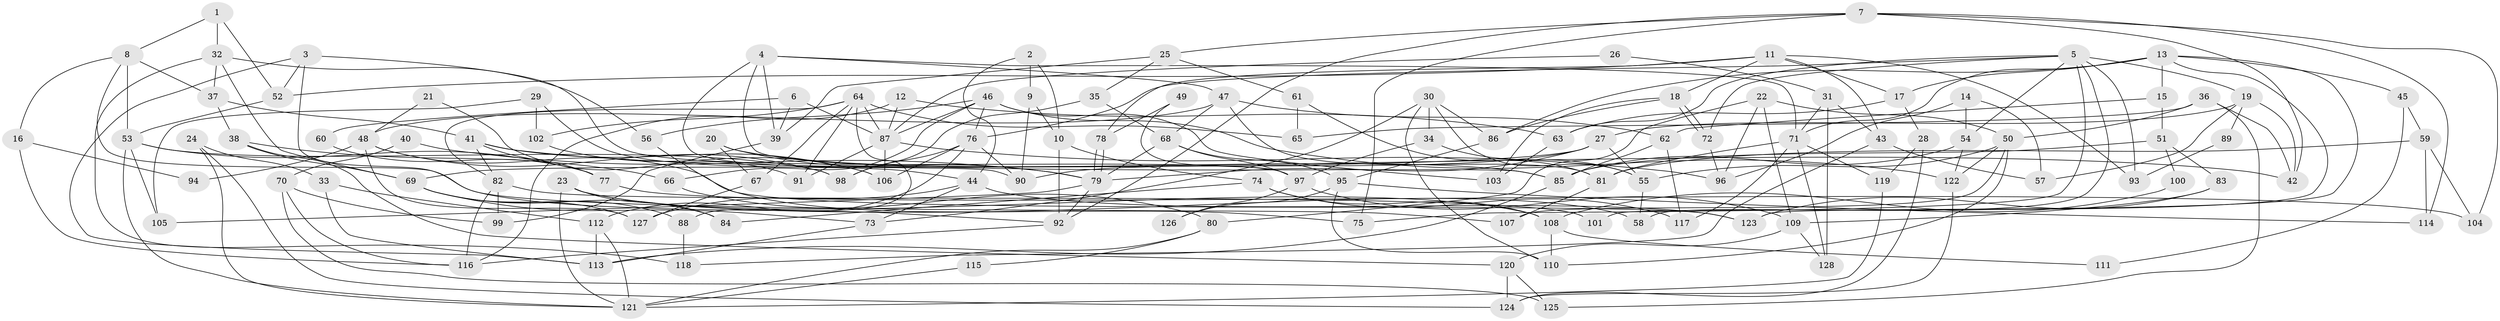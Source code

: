 // coarse degree distribution, {6: 0.10975609756097561, 2: 0.08536585365853659, 7: 0.15853658536585366, 10: 0.036585365853658534, 3: 0.24390243902439024, 5: 0.17073170731707318, 4: 0.12195121951219512, 9: 0.012195121951219513, 8: 0.06097560975609756}
// Generated by graph-tools (version 1.1) at 2025/24/03/03/25 07:24:04]
// undirected, 128 vertices, 256 edges
graph export_dot {
graph [start="1"]
  node [color=gray90,style=filled];
  1;
  2;
  3;
  4;
  5;
  6;
  7;
  8;
  9;
  10;
  11;
  12;
  13;
  14;
  15;
  16;
  17;
  18;
  19;
  20;
  21;
  22;
  23;
  24;
  25;
  26;
  27;
  28;
  29;
  30;
  31;
  32;
  33;
  34;
  35;
  36;
  37;
  38;
  39;
  40;
  41;
  42;
  43;
  44;
  45;
  46;
  47;
  48;
  49;
  50;
  51;
  52;
  53;
  54;
  55;
  56;
  57;
  58;
  59;
  60;
  61;
  62;
  63;
  64;
  65;
  66;
  67;
  68;
  69;
  70;
  71;
  72;
  73;
  74;
  75;
  76;
  77;
  78;
  79;
  80;
  81;
  82;
  83;
  84;
  85;
  86;
  87;
  88;
  89;
  90;
  91;
  92;
  93;
  94;
  95;
  96;
  97;
  98;
  99;
  100;
  101;
  102;
  103;
  104;
  105;
  106;
  107;
  108;
  109;
  110;
  111;
  112;
  113;
  114;
  115;
  116;
  117;
  118;
  119;
  120;
  121;
  122;
  123;
  124;
  125;
  126;
  127;
  128;
  1 -- 52;
  1 -- 32;
  1 -- 8;
  2 -- 10;
  2 -- 44;
  2 -- 9;
  3 -- 92;
  3 -- 97;
  3 -- 52;
  3 -- 113;
  4 -- 47;
  4 -- 90;
  4 -- 39;
  4 -- 71;
  4 -- 85;
  5 -- 19;
  5 -- 54;
  5 -- 58;
  5 -- 63;
  5 -- 72;
  5 -- 75;
  5 -- 76;
  5 -- 93;
  6 -- 87;
  6 -- 39;
  6 -- 60;
  7 -- 104;
  7 -- 92;
  7 -- 25;
  7 -- 42;
  7 -- 75;
  7 -- 114;
  8 -- 37;
  8 -- 16;
  8 -- 53;
  8 -- 107;
  9 -- 90;
  9 -- 10;
  10 -- 92;
  10 -- 74;
  11 -- 17;
  11 -- 52;
  11 -- 18;
  11 -- 43;
  11 -- 78;
  11 -- 93;
  12 -- 63;
  12 -- 87;
  12 -- 116;
  13 -- 86;
  13 -- 71;
  13 -- 15;
  13 -- 17;
  13 -- 45;
  13 -- 101;
  13 -- 123;
  14 -- 54;
  14 -- 57;
  14 -- 96;
  15 -- 62;
  15 -- 51;
  16 -- 116;
  16 -- 94;
  17 -- 63;
  17 -- 28;
  18 -- 72;
  18 -- 72;
  18 -- 86;
  18 -- 103;
  19 -- 42;
  19 -- 27;
  19 -- 57;
  19 -- 89;
  20 -- 67;
  20 -- 85;
  20 -- 79;
  21 -- 48;
  21 -- 91;
  22 -- 109;
  22 -- 96;
  22 -- 50;
  22 -- 80;
  23 -- 75;
  23 -- 121;
  23 -- 84;
  23 -- 108;
  24 -- 121;
  24 -- 33;
  24 -- 124;
  25 -- 35;
  25 -- 39;
  25 -- 61;
  26 -- 87;
  26 -- 31;
  27 -- 55;
  27 -- 79;
  27 -- 69;
  27 -- 90;
  28 -- 124;
  28 -- 119;
  29 -- 44;
  29 -- 102;
  29 -- 105;
  30 -- 110;
  30 -- 86;
  30 -- 34;
  30 -- 55;
  30 -- 73;
  31 -- 71;
  31 -- 128;
  31 -- 43;
  32 -- 69;
  32 -- 118;
  32 -- 37;
  32 -- 56;
  33 -- 112;
  33 -- 113;
  34 -- 55;
  34 -- 97;
  35 -- 68;
  35 -- 98;
  36 -- 42;
  36 -- 65;
  36 -- 50;
  36 -- 125;
  37 -- 38;
  37 -- 41;
  38 -- 69;
  38 -- 120;
  38 -- 66;
  39 -- 99;
  40 -- 79;
  40 -- 70;
  41 -- 106;
  41 -- 42;
  41 -- 77;
  41 -- 82;
  43 -- 57;
  43 -- 118;
  44 -- 127;
  44 -- 73;
  44 -- 123;
  45 -- 59;
  45 -- 111;
  46 -- 56;
  46 -- 66;
  46 -- 76;
  46 -- 87;
  46 -- 103;
  46 -- 122;
  47 -- 48;
  47 -- 81;
  47 -- 62;
  47 -- 68;
  48 -- 123;
  48 -- 98;
  48 -- 94;
  48 -- 127;
  49 -- 78;
  49 -- 97;
  50 -- 55;
  50 -- 107;
  50 -- 110;
  50 -- 122;
  51 -- 85;
  51 -- 83;
  51 -- 100;
  52 -- 53;
  53 -- 105;
  53 -- 77;
  53 -- 98;
  53 -- 121;
  54 -- 85;
  54 -- 122;
  55 -- 58;
  56 -- 58;
  59 -- 81;
  59 -- 114;
  59 -- 104;
  60 -- 77;
  61 -- 81;
  61 -- 65;
  62 -- 85;
  62 -- 117;
  63 -- 103;
  64 -- 82;
  64 -- 87;
  64 -- 65;
  64 -- 67;
  64 -- 88;
  64 -- 91;
  64 -- 102;
  66 -- 80;
  67 -- 127;
  68 -- 79;
  68 -- 95;
  68 -- 97;
  69 -- 84;
  69 -- 73;
  69 -- 88;
  69 -- 127;
  70 -- 125;
  70 -- 116;
  70 -- 99;
  71 -- 119;
  71 -- 81;
  71 -- 117;
  71 -- 128;
  72 -- 96;
  73 -- 113;
  74 -- 117;
  74 -- 84;
  74 -- 108;
  76 -- 90;
  76 -- 98;
  76 -- 106;
  76 -- 112;
  77 -- 104;
  78 -- 79;
  78 -- 79;
  79 -- 92;
  79 -- 105;
  80 -- 121;
  80 -- 115;
  81 -- 107;
  82 -- 99;
  82 -- 101;
  82 -- 116;
  83 -- 123;
  83 -- 109;
  85 -- 113;
  86 -- 95;
  87 -- 96;
  87 -- 91;
  87 -- 106;
  88 -- 118;
  89 -- 93;
  92 -- 116;
  95 -- 110;
  95 -- 114;
  95 -- 126;
  97 -- 109;
  97 -- 126;
  100 -- 108;
  102 -- 106;
  108 -- 110;
  108 -- 111;
  109 -- 120;
  109 -- 128;
  112 -- 113;
  112 -- 121;
  115 -- 121;
  119 -- 121;
  120 -- 124;
  120 -- 125;
  122 -- 124;
}
